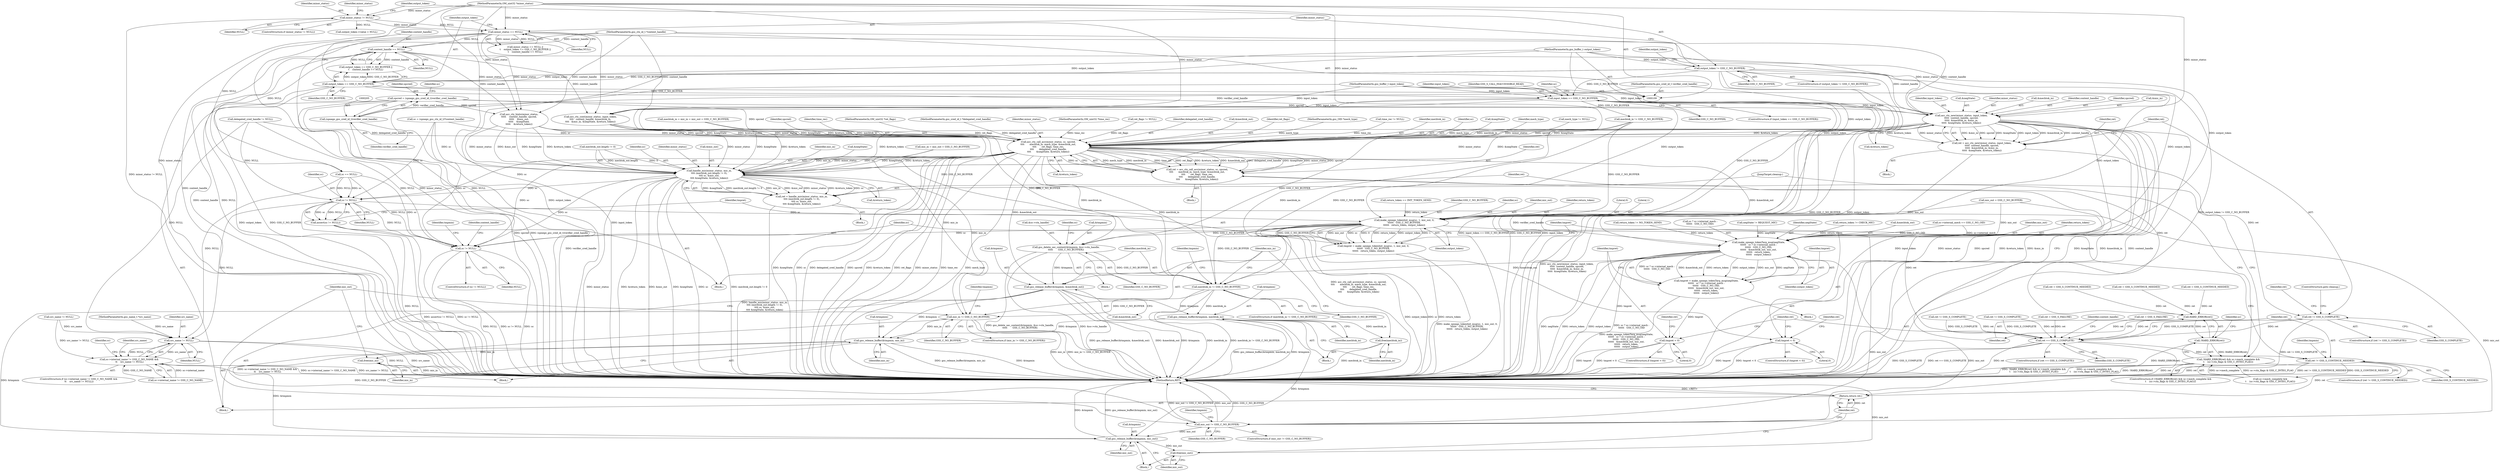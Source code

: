 digraph "0_krb5_b51b33f2bc5d1497ddf5bd107f791c101695000d_3@pointer" {
"1000292" [label="(Call,acc_ctx_new(minor_status, input_token,\n\t\t\t\t\t  context_handle, spcred,\n\t\t\t\t\t  &mechtok_in, &mic_in,\n\t\t\t\t\t  &negState, &return_token))"];
"1000178" [label="(Call,minor_status == NULL)"];
"1000154" [label="(Call,minor_status != NULL)"];
"1000110" [label="(MethodParameterIn,OM_uint32 *minor_status)"];
"1000191" [label="(Call,input_token == GSS_C_NO_BUFFER)"];
"1000113" [label="(MethodParameterIn,gss_buffer_t input_token)"];
"1000162" [label="(Call,output_token != GSS_C_NO_BUFFER)"];
"1000117" [label="(MethodParameterIn,gss_buffer_t output_token)"];
"1000182" [label="(Call,output_token == GSS_C_NO_BUFFER)"];
"1000185" [label="(Call,context_handle == NULL)"];
"1000111" [label="(MethodParameterIn,gss_ctx_id_t *context_handle)"];
"1000202" [label="(Call,spcred = (spnego_gss_cred_id_t)verifier_cred_handle)"];
"1000204" [label="(Call,(spnego_gss_cred_id_t)verifier_cred_handle)"];
"1000112" [label="(MethodParameterIn,gss_cred_id_t verifier_cred_handle)"];
"1000290" [label="(Call,ret = acc_ctx_new(minor_status, input_token,\n\t\t\t\t\t  context_handle, spcred,\n\t\t\t\t\t  &mechtok_in, &mic_in,\n\t\t\t\t\t  &negState, &return_token))"];
"1000306" [label="(Call,ret != GSS_S_COMPLETE)"];
"1000463" [label="(Call,ret == GSS_S_COMPLETE)"];
"1000502" [label="(Call,ret != GSS_S_CONTINUE_NEEDED)"];
"1000564" [label="(Return,return ret;)"];
"1000354" [label="(Call,acc_ctx_call_acc(minor_status, sc, spcred,\n\t\t\t\t       mechtok_in, mech_type, &mechtok_out,\n\t\t\t\t       ret_flags, time_rec,\n\t\t\t\t       delegated_cred_handle,\n\t\t\t\t       &negState, &return_token))"];
"1000352" [label="(Call,ret = acc_ctx_call_acc(minor_status, sc, spcred,\n\t\t\t\t       mechtok_in, mech_type, &mechtok_out,\n\t\t\t\t       ret_flags, time_rec,\n\t\t\t\t       delegated_cred_handle,\n\t\t\t\t       &negState, &return_token))"];
"1000372" [label="(Call,HARD_ERROR(ret))"];
"1000371" [label="(Call,!HARD_ERROR(ret))"];
"1000370" [label="(Call,!HARD_ERROR(ret) && sc->mech_complete &&\n\t    (sc->ctx_flags & GSS_C_INTEG_FLAG))"];
"1000386" [label="(Call,handle_mic(minor_status, mic_in,\n\t\t\t\t (mechtok_out.length != 0),\n\t\t\t\t sc, &mic_out,\n\t\t\t\t &negState, &return_token))"];
"1000384" [label="(Call,ret = handle_mic(minor_status, mic_in,\n\t\t\t\t (mechtok_out.length != 0),\n\t\t\t\t sc, &mic_out,\n\t\t\t\t &negState, &return_token))"];
"1000410" [label="(Call,sc != NULL)"];
"1000409" [label="(Call,assert(sc != NULL))"];
"1000415" [label="(Call,make_spnego_tokenInit_msg(sc, 1, mic_out, 0,\n\t\t\t\t\t\t   GSS_C_NO_BUFFER,\n\t\t\t\t\t\t   return_token, output_token))"];
"1000413" [label="(Call,tmpret = make_spnego_tokenInit_msg(sc, 1, mic_out, 0,\n\t\t\t\t\t\t   GSS_C_NO_BUFFER,\n\t\t\t\t\t\t   return_token, output_token))"];
"1000424" [label="(Call,tmpret < 0)"];
"1000507" [label="(Call,sc != NULL)"];
"1000511" [label="(Call,gss_delete_sec_context(&tmpmin, &sc->ctx_handle,\n\t\t\t\t\t       GSS_C_NO_BUFFER))"];
"1000526" [label="(Call,gss_release_buffer(&tmpmin, &mechtok_out))"];
"1000536" [label="(Call,gss_release_buffer(&tmpmin, mechtok_in))"];
"1000540" [label="(Call,free(mechtok_in))"];
"1000547" [label="(Call,gss_release_buffer(&tmpmin, mic_in))"];
"1000551" [label="(Call,free(mic_in))"];
"1000558" [label="(Call,gss_release_buffer(&tmpmin, mic_out))"];
"1000562" [label="(Call,free(mic_out))"];
"1000532" [label="(Call,mechtok_in != GSS_C_NO_BUFFER)"];
"1000543" [label="(Call,mic_in != GSS_C_NO_BUFFER)"];
"1000554" [label="(Call,mic_out != GSS_C_NO_BUFFER)"];
"1000482" [label="(Call,src_name != NULL)"];
"1000476" [label="(Call,sc->internal_name != GSS_C_NO_NAME &&\n \t\t    src_name != NULL)"];
"1000442" [label="(Call,make_spnego_tokenTarg_msg(negState,\n\t\t\t\t\t\t   sc ? sc->internal_mech :\n\t\t\t\t\t\t   GSS_C_NO_OID,\n\t\t\t\t\t\t   &mechtok_out, mic_out,\n\t\t\t\t\t\t   return_token,\n\t\t\t\t\t\t   output_token))"];
"1000440" [label="(Call,tmpret = make_spnego_tokenTarg_msg(negState,\n\t\t\t\t\t\t   sc ? sc->internal_mech :\n\t\t\t\t\t\t   GSS_C_NO_OID,\n\t\t\t\t\t\t   &mechtok_out, mic_out,\n\t\t\t\t\t\t   return_token,\n\t\t\t\t\t\t   output_token))"];
"1000456" [label="(Call,tmpret < 0)"];
"1000440" [label="(Call,tmpret = make_spnego_tokenTarg_msg(negState,\n\t\t\t\t\t\t   sc ? sc->internal_mech :\n\t\t\t\t\t\t   GSS_C_NO_OID,\n\t\t\t\t\t\t   &mechtok_out, mic_out,\n\t\t\t\t\t\t   return_token,\n\t\t\t\t\t\t   output_token))"];
"1000412" [label="(Identifier,NULL)"];
"1000514" [label="(Call,&sc->ctx_handle)"];
"1000311" [label="(Identifier,ret)"];
"1000419" [label="(Literal,0)"];
"1000414" [label="(Identifier,tmpret)"];
"1000413" [label="(Call,tmpret = make_spnego_tokenInit_msg(sc, 1, mic_out, 0,\n\t\t\t\t\t\t   GSS_C_NO_BUFFER,\n\t\t\t\t\t\t   return_token, output_token))"];
"1000558" [label="(Call,gss_release_buffer(&tmpmin, mic_out))"];
"1000290" [label="(Call,ret = acc_ctx_new(minor_status, input_token,\n\t\t\t\t\t  context_handle, spcred,\n\t\t\t\t\t  &mechtok_in, &mic_in,\n\t\t\t\t\t  &negState, &return_token))"];
"1000206" [label="(Identifier,verifier_cred_handle)"];
"1000564" [label="(Return,return ret;)"];
"1000531" [label="(ControlStructure,if (mechtok_in != GSS_C_NO_BUFFER))"];
"1000452" [label="(Identifier,mic_out)"];
"1000464" [label="(Identifier,ret)"];
"1000410" [label="(Call,sc != NULL)"];
"1000183" [label="(Identifier,output_token)"];
"1000155" [label="(Identifier,minor_status)"];
"1000510" [label="(Block,)"];
"1000550" [label="(Identifier,mic_in)"];
"1000417" [label="(Literal,1)"];
"1000453" [label="(Identifier,return_token)"];
"1000159" [label="(Identifier,minor_status)"];
"1000295" [label="(Identifier,context_handle)"];
"1000357" [label="(Identifier,spcred)"];
"1000388" [label="(Identifier,mic_in)"];
"1000404" [label="(Call,return_token == INIT_TOKEN_SEND)"];
"1000513" [label="(Identifier,tmpmin)"];
"1000354" [label="(Call,acc_ctx_call_acc(minor_status, sc, spcred,\n\t\t\t\t       mechtok_in, mech_type, &mechtok_out,\n\t\t\t\t       ret_flags, time_rec,\n\t\t\t\t       delegated_cred_handle,\n\t\t\t\t       &negState, &return_token))"];
"1000423" [label="(ControlStructure,if (tmpret < 0))"];
"1000442" [label="(Call,make_spnego_tokenTarg_msg(negState,\n\t\t\t\t\t\t   sc ? sc->internal_mech :\n\t\t\t\t\t\t   GSS_C_NO_OID,\n\t\t\t\t\t\t   &mechtok_out, mic_out,\n\t\t\t\t\t\t   return_token,\n\t\t\t\t\t\t   output_token))"];
"1000310" [label="(Call,ret = GSS_S_CONTINUE_NEEDED)"];
"1000560" [label="(Identifier,tmpmin)"];
"1000528" [label="(Identifier,tmpmin)"];
"1000433" [label="(Call,return_token != NO_TOKEN_SEND)"];
"1000351" [label="(Block,)"];
"1000561" [label="(Identifier,mic_out)"];
"1000309" [label="(ControlStructure,goto cleanup;)"];
"1000444" [label="(Call,sc ? sc->internal_mech :\n\t\t\t\t\t\t   GSS_C_NO_OID)"];
"1000533" [label="(Identifier,mechtok_in)"];
"1000296" [label="(Identifier,spcred)"];
"1000529" [label="(Call,&mechtok_out)"];
"1000345" [label="(Call,negState != REQUEST_MIC)"];
"1000112" [label="(MethodParameterIn,gss_cred_id_t verifier_cred_handle)"];
"1000565" [label="(Identifier,ret)"];
"1000509" [label="(Identifier,NULL)"];
"1000383" [label="(Block,)"];
"1000501" [label="(ControlStructure,if (ret != GSS_S_CONTINUE_NEEDED))"];
"1000305" [label="(ControlStructure,if (ret != GSS_S_COMPLETE))"];
"1000146" [label="(Call,mechtok_in = mic_in = mic_out = GSS_C_NO_BUFFER)"];
"1000363" [label="(Identifier,time_rec)"];
"1000115" [label="(MethodParameterIn,gss_name_t *src_name)"];
"1000289" [label="(Block,)"];
"1000291" [label="(Identifier,ret)"];
"1000462" [label="(ControlStructure,if (ret == GSS_S_COMPLETE))"];
"1000353" [label="(Identifier,ret)"];
"1000524" [label="(Identifier,context_handle)"];
"1000204" [label="(Call,(spnego_gss_cred_id_t)verifier_cred_handle)"];
"1000182" [label="(Call,output_token == GSS_C_NO_BUFFER)"];
"1000532" [label="(Call,mechtok_in != GSS_C_NO_BUFFER)"];
"1000543" [label="(Call,mic_in != GSS_C_NO_BUFFER)"];
"1000475" [label="(ControlStructure,if (sc->internal_name != GSS_C_NO_NAME &&\n \t\t    src_name != NULL))"];
"1000111" [label="(MethodParameterIn,gss_ctx_id_t *context_handle)"];
"1000477" [label="(Call,sc->internal_name != GSS_C_NO_NAME)"];
"1000546" [label="(Block,)"];
"1000370" [label="(Call,!HARD_ERROR(ret) && sc->mech_complete &&\n\t    (sc->ctx_flags & GSS_C_INTEG_FLAG))"];
"1000118" [label="(MethodParameterIn,OM_uint32 *ret_flags)"];
"1000559" [label="(Call,&tmpmin)"];
"1000184" [label="(Identifier,GSS_C_NO_BUFFER)"];
"1000153" [label="(ControlStructure,if (minor_status != NULL))"];
"1000548" [label="(Call,&tmpmin)"];
"1000330" [label="(Call,ret != GSS_S_COMPLETE)"];
"1000425" [label="(Identifier,tmpret)"];
"1000113" [label="(MethodParameterIn,gss_buffer_t input_token)"];
"1000187" [label="(Identifier,NULL)"];
"1000460" [label="(Identifier,ret)"];
"1000299" [label="(Call,&mic_in)"];
"1000278" [label="(Call,ret != GSS_S_COMPLETE)"];
"1000120" [label="(MethodParameterIn,gss_cred_id_t *delegated_cred_handle)"];
"1000397" [label="(Call,&negState)"];
"1000563" [label="(Identifier,mic_out)"];
"1000355" [label="(Identifier,minor_status)"];
"1000306" [label="(Call,ret != GSS_S_COMPLETE)"];
"1000427" [label="(Call,ret = GSS_S_FAILURE)"];
"1000399" [label="(Call,&return_token)"];
"1000555" [label="(Identifier,mic_out)"];
"1000192" [label="(Identifier,input_token)"];
"1000521" [label="(Identifier,sc)"];
"1000556" [label="(Identifier,GSS_C_NO_BUFFER)"];
"1000251" [label="(Call,delegated_cred_handle != NULL)"];
"1000307" [label="(Identifier,ret)"];
"1000119" [label="(MethodParameterIn,OM_uint32 *time_rec)"];
"1000243" [label="(Call,ret_flags != NULL)"];
"1000389" [label="(Call,mechtok_out.length != 0)"];
"1000527" [label="(Call,&tmpmin)"];
"1000538" [label="(Identifier,tmpmin)"];
"1000178" [label="(Call,minor_status == NULL)"];
"1000294" [label="(Identifier,input_token)"];
"1000409" [label="(Call,assert(sc != NULL))"];
"1000334" [label="(Call,ret = GSS_S_CONTINUE_NEEDED)"];
"1000526" [label="(Call,gss_release_buffer(&tmpmin, &mechtok_out))"];
"1000547" [label="(Call,gss_release_buffer(&tmpmin, mic_in))"];
"1000545" [label="(Identifier,GSS_C_NO_BUFFER)"];
"1000195" [label="(Identifier,GSS_S_CALL_INACCESSIBLE_READ)"];
"1000507" [label="(Call,sc != NULL)"];
"1000348" [label="(Call,mechtok_in != GSS_C_NO_BUFFER)"];
"1000317" [label="(Call,acc_ctx_cont(minor_status, input_token,\n\t\t\t\t   context_handle, &mechtok_in,\n\t\t\t\t   &mic_in, &negState, &return_token))"];
"1000469" [label="(Identifier,context_handle)"];
"1000301" [label="(Call,&negState)"];
"1000117" [label="(MethodParameterIn,gss_buffer_t output_token)"];
"1000364" [label="(Identifier,delegated_cred_handle)"];
"1000557" [label="(Block,)"];
"1000292" [label="(Call,acc_ctx_new(minor_status, input_token,\n\t\t\t\t\t  context_handle, spcred,\n\t\t\t\t\t  &mechtok_in, &mic_in,\n\t\t\t\t\t  &negState, &return_token))"];
"1000110" [label="(MethodParameterIn,OM_uint32 *minor_status)"];
"1000267" [label="(Call,acc_ctx_hints(minor_status,\n\t\t\t\t\t    context_handle, spcred,\n\t\t\t\t\t    &mic_out,\n\t\t\t\t\t    &negState,\n\t\t\t\t\t    &return_token))"];
"1000499" [label="(Identifier,sc)"];
"1000360" [label="(Call,&mechtok_out)"];
"1000362" [label="(Identifier,ret_flags)"];
"1000482" [label="(Call,src_name != NULL)"];
"1000536" [label="(Call,gss_release_buffer(&tmpmin, mechtok_in))"];
"1000483" [label="(Identifier,src_name)"];
"1000502" [label="(Call,ret != GSS_S_CONTINUE_NEEDED)"];
"1000367" [label="(Call,&return_token)"];
"1000116" [label="(MethodParameterIn,gss_OID *mech_type)"];
"1000164" [label="(Identifier,GSS_C_NO_BUFFER)"];
"1000540" [label="(Call,free(mechtok_in))"];
"1000535" [label="(Block,)"];
"1000476" [label="(Call,sc->internal_name != GSS_C_NO_NAME &&\n \t\t    src_name != NULL)"];
"1000235" [label="(Call,time_rec != NULL)"];
"1000385" [label="(Identifier,ret)"];
"1000512" [label="(Call,&tmpmin)"];
"1000465" [label="(Identifier,GSS_S_COMPLETE)"];
"1000553" [label="(ControlStructure,if (mic_out != GSS_C_NO_BUFFER))"];
"1000209" [label="(Call,sc == NULL)"];
"1000376" [label="(Identifier,sc)"];
"1000420" [label="(Identifier,GSS_C_NO_BUFFER)"];
"1000171" [label="(Call,output_token->value = NULL)"];
"1000411" [label="(Identifier,sc)"];
"1000394" [label="(Identifier,sc)"];
"1000163" [label="(Identifier,output_token)"];
"1000369" [label="(ControlStructure,if (!HARD_ERROR(ret) && sc->mech_complete &&\n\t    (sc->ctx_flags & GSS_C_INTEG_FLAG)))"];
"1000484" [label="(Identifier,NULL)"];
"1000219" [label="(Call,src_name != NULL)"];
"1000293" [label="(Identifier,minor_status)"];
"1000549" [label="(Identifier,tmpmin)"];
"1000504" [label="(Identifier,GSS_S_CONTINUE_NEEDED)"];
"1000401" [label="(JumpTarget,cleanup:)"];
"1000162" [label="(Call,output_token != GSS_C_NO_BUFFER)"];
"1000506" [label="(ControlStructure,if (sc != NULL))"];
"1000387" [label="(Identifier,minor_status)"];
"1000454" [label="(Identifier,output_token)"];
"1000537" [label="(Call,&tmpmin)"];
"1000384" [label="(Call,ret = handle_mic(minor_status, mic_in,\n\t\t\t\t (mechtok_out.length != 0),\n\t\t\t\t sc, &mic_out,\n\t\t\t\t &negState, &return_token))"];
"1000177" [label="(Call,minor_status == NULL ||\n\t    output_token == GSS_C_NO_BUFFER ||\n\t    context_handle == NULL)"];
"1000337" [label="(Call,sc = (spnego_gss_ctx_id_t)*context_handle)"];
"1000203" [label="(Identifier,spcred)"];
"1000415" [label="(Call,make_spnego_tokenInit_msg(sc, 1, mic_out, 0,\n\t\t\t\t\t\t   GSS_C_NO_BUFFER,\n\t\t\t\t\t\t   return_token, output_token))"];
"1000443" [label="(Identifier,negState)"];
"1000539" [label="(Identifier,mechtok_in)"];
"1000463" [label="(Call,ret == GSS_S_COMPLETE)"];
"1000148" [label="(Call,mic_in = mic_out = GSS_C_NO_BUFFER)"];
"1000408" [label="(Block,)"];
"1000416" [label="(Identifier,sc)"];
"1000191" [label="(Call,input_token == GSS_C_NO_BUFFER)"];
"1000168" [label="(Identifier,output_token)"];
"1000508" [label="(Identifier,sc)"];
"1000426" [label="(Literal,0)"];
"1000372" [label="(Call,HARD_ERROR(ret))"];
"1000441" [label="(Identifier,tmpret)"];
"1000193" [label="(Identifier,GSS_C_NO_BUFFER)"];
"1000436" [label="(Call,return_token != CHECK_MIC)"];
"1000185" [label="(Call,context_handle == NULL)"];
"1000179" [label="(Identifier,minor_status)"];
"1000308" [label="(Identifier,GSS_S_COMPLETE)"];
"1000358" [label="(Identifier,mechtok_in)"];
"1000386" [label="(Call,handle_mic(minor_status, mic_in,\n\t\t\t\t (mechtok_out.length != 0),\n\t\t\t\t sc, &mic_out,\n\t\t\t\t &negState, &return_token))"];
"1000197" [label="(Identifier,sc)"];
"1000190" [label="(ControlStructure,if (input_token == GSS_C_NO_BUFFER))"];
"1000356" [label="(Identifier,sc)"];
"1000374" [label="(Call,sc->mech_complete &&\n\t    (sc->ctx_flags & GSS_C_INTEG_FLAG))"];
"1000450" [label="(Call,&mechtok_out)"];
"1000459" [label="(Call,ret = GSS_S_FAILURE)"];
"1000554" [label="(Call,mic_out != GSS_C_NO_BUFFER)"];
"1000161" [label="(ControlStructure,if (output_token != GSS_C_NO_BUFFER))"];
"1000541" [label="(Identifier,mechtok_in)"];
"1000180" [label="(Identifier,NULL)"];
"1000121" [label="(Block,)"];
"1000365" [label="(Call,&negState)"];
"1000373" [label="(Identifier,ret)"];
"1000552" [label="(Identifier,mic_in)"];
"1000154" [label="(Call,minor_status != NULL)"];
"1000503" [label="(Identifier,ret)"];
"1000418" [label="(Identifier,mic_out)"];
"1000428" [label="(Identifier,ret)"];
"1000542" [label="(ControlStructure,if (mic_in != GSS_C_NO_BUFFER))"];
"1000456" [label="(Call,tmpret < 0)"];
"1000455" [label="(ControlStructure,if (tmpret < 0))"];
"1000210" [label="(Identifier,sc)"];
"1000181" [label="(Call,output_token == GSS_C_NO_BUFFER ||\n\t    context_handle == NULL)"];
"1000439" [label="(Block,)"];
"1000421" [label="(Identifier,return_token)"];
"1000458" [label="(Literal,0)"];
"1000371" [label="(Call,!HARD_ERROR(ret))"];
"1000202" [label="(Call,spcred = (spnego_gss_cred_id_t)verifier_cred_handle)"];
"1000186" [label="(Identifier,context_handle)"];
"1000518" [label="(Identifier,GSS_C_NO_BUFFER)"];
"1000457" [label="(Identifier,tmpret)"];
"1000303" [label="(Call,&return_token)"];
"1000297" [label="(Call,&mechtok_in)"];
"1000212" [label="(Call,sc->internal_mech == GSS_C_NO_OID)"];
"1000424" [label="(Call,tmpret < 0)"];
"1000359" [label="(Identifier,mech_type)"];
"1000534" [label="(Identifier,GSS_C_NO_BUFFER)"];
"1000395" [label="(Call,&mic_out)"];
"1000551" [label="(Call,free(mic_in))"];
"1000488" [label="(Identifier,src_name)"];
"1000511" [label="(Call,gss_delete_sec_context(&tmpmin, &sc->ctx_handle,\n\t\t\t\t\t       GSS_C_NO_BUFFER))"];
"1000227" [label="(Call,mech_type != NULL)"];
"1000422" [label="(Identifier,output_token)"];
"1000352" [label="(Call,ret = acc_ctx_call_acc(minor_status, sc, spcred,\n\t\t\t\t       mechtok_in, mech_type, &mechtok_out,\n\t\t\t\t       ret_flags, time_rec,\n\t\t\t\t       delegated_cred_handle,\n\t\t\t\t       &negState, &return_token))"];
"1000562" [label="(Call,free(mic_out))"];
"1000150" [label="(Call,mic_out = GSS_C_NO_BUFFER)"];
"1000566" [label="(MethodReturn,RET)"];
"1000285" [label="(Call,ret = GSS_S_CONTINUE_NEEDED)"];
"1000156" [label="(Identifier,NULL)"];
"1000544" [label="(Identifier,mic_in)"];
"1000292" -> "1000290"  [label="AST: "];
"1000292" -> "1000303"  [label="CFG: "];
"1000293" -> "1000292"  [label="AST: "];
"1000294" -> "1000292"  [label="AST: "];
"1000295" -> "1000292"  [label="AST: "];
"1000296" -> "1000292"  [label="AST: "];
"1000297" -> "1000292"  [label="AST: "];
"1000299" -> "1000292"  [label="AST: "];
"1000301" -> "1000292"  [label="AST: "];
"1000303" -> "1000292"  [label="AST: "];
"1000290" -> "1000292"  [label="CFG: "];
"1000292" -> "1000566"  [label="DDG: input_token"];
"1000292" -> "1000566"  [label="DDG: minor_status"];
"1000292" -> "1000566"  [label="DDG: spcred"];
"1000292" -> "1000566"  [label="DDG: &return_token"];
"1000292" -> "1000566"  [label="DDG: &mic_in"];
"1000292" -> "1000566"  [label="DDG: &negState"];
"1000292" -> "1000566"  [label="DDG: &mechtok_in"];
"1000292" -> "1000566"  [label="DDG: context_handle"];
"1000292" -> "1000290"  [label="DDG: &mic_in"];
"1000292" -> "1000290"  [label="DDG: spcred"];
"1000292" -> "1000290"  [label="DDG: &negState"];
"1000292" -> "1000290"  [label="DDG: input_token"];
"1000292" -> "1000290"  [label="DDG: &mechtok_in"];
"1000292" -> "1000290"  [label="DDG: context_handle"];
"1000292" -> "1000290"  [label="DDG: &return_token"];
"1000292" -> "1000290"  [label="DDG: minor_status"];
"1000178" -> "1000292"  [label="DDG: minor_status"];
"1000110" -> "1000292"  [label="DDG: minor_status"];
"1000191" -> "1000292"  [label="DDG: input_token"];
"1000113" -> "1000292"  [label="DDG: input_token"];
"1000185" -> "1000292"  [label="DDG: context_handle"];
"1000111" -> "1000292"  [label="DDG: context_handle"];
"1000202" -> "1000292"  [label="DDG: spcred"];
"1000292" -> "1000354"  [label="DDG: minor_status"];
"1000292" -> "1000354"  [label="DDG: spcred"];
"1000292" -> "1000354"  [label="DDG: &negState"];
"1000292" -> "1000354"  [label="DDG: &return_token"];
"1000292" -> "1000386"  [label="DDG: minor_status"];
"1000292" -> "1000386"  [label="DDG: &negState"];
"1000292" -> "1000386"  [label="DDG: &return_token"];
"1000178" -> "1000177"  [label="AST: "];
"1000178" -> "1000180"  [label="CFG: "];
"1000179" -> "1000178"  [label="AST: "];
"1000180" -> "1000178"  [label="AST: "];
"1000183" -> "1000178"  [label="CFG: "];
"1000177" -> "1000178"  [label="CFG: "];
"1000178" -> "1000566"  [label="DDG: minor_status"];
"1000178" -> "1000566"  [label="DDG: NULL"];
"1000178" -> "1000177"  [label="DDG: minor_status"];
"1000178" -> "1000177"  [label="DDG: NULL"];
"1000154" -> "1000178"  [label="DDG: minor_status"];
"1000154" -> "1000178"  [label="DDG: NULL"];
"1000110" -> "1000178"  [label="DDG: minor_status"];
"1000178" -> "1000185"  [label="DDG: NULL"];
"1000178" -> "1000209"  [label="DDG: NULL"];
"1000178" -> "1000267"  [label="DDG: minor_status"];
"1000178" -> "1000317"  [label="DDG: minor_status"];
"1000154" -> "1000153"  [label="AST: "];
"1000154" -> "1000156"  [label="CFG: "];
"1000155" -> "1000154"  [label="AST: "];
"1000156" -> "1000154"  [label="AST: "];
"1000159" -> "1000154"  [label="CFG: "];
"1000163" -> "1000154"  [label="CFG: "];
"1000154" -> "1000566"  [label="DDG: minor_status != NULL"];
"1000110" -> "1000154"  [label="DDG: minor_status"];
"1000154" -> "1000171"  [label="DDG: NULL"];
"1000110" -> "1000109"  [label="AST: "];
"1000110" -> "1000566"  [label="DDG: minor_status"];
"1000110" -> "1000267"  [label="DDG: minor_status"];
"1000110" -> "1000317"  [label="DDG: minor_status"];
"1000110" -> "1000354"  [label="DDG: minor_status"];
"1000110" -> "1000386"  [label="DDG: minor_status"];
"1000191" -> "1000190"  [label="AST: "];
"1000191" -> "1000193"  [label="CFG: "];
"1000192" -> "1000191"  [label="AST: "];
"1000193" -> "1000191"  [label="AST: "];
"1000195" -> "1000191"  [label="CFG: "];
"1000197" -> "1000191"  [label="CFG: "];
"1000191" -> "1000566"  [label="DDG: input_token == GSS_C_NO_BUFFER"];
"1000191" -> "1000566"  [label="DDG: GSS_C_NO_BUFFER"];
"1000191" -> "1000566"  [label="DDG: input_token"];
"1000113" -> "1000191"  [label="DDG: input_token"];
"1000162" -> "1000191"  [label="DDG: GSS_C_NO_BUFFER"];
"1000182" -> "1000191"  [label="DDG: GSS_C_NO_BUFFER"];
"1000191" -> "1000317"  [label="DDG: input_token"];
"1000191" -> "1000348"  [label="DDG: GSS_C_NO_BUFFER"];
"1000191" -> "1000415"  [label="DDG: GSS_C_NO_BUFFER"];
"1000191" -> "1000511"  [label="DDG: GSS_C_NO_BUFFER"];
"1000191" -> "1000532"  [label="DDG: GSS_C_NO_BUFFER"];
"1000113" -> "1000109"  [label="AST: "];
"1000113" -> "1000566"  [label="DDG: input_token"];
"1000113" -> "1000317"  [label="DDG: input_token"];
"1000162" -> "1000161"  [label="AST: "];
"1000162" -> "1000164"  [label="CFG: "];
"1000163" -> "1000162"  [label="AST: "];
"1000164" -> "1000162"  [label="AST: "];
"1000168" -> "1000162"  [label="CFG: "];
"1000179" -> "1000162"  [label="CFG: "];
"1000162" -> "1000566"  [label="DDG: GSS_C_NO_BUFFER"];
"1000162" -> "1000566"  [label="DDG: output_token"];
"1000162" -> "1000566"  [label="DDG: output_token != GSS_C_NO_BUFFER"];
"1000117" -> "1000162"  [label="DDG: output_token"];
"1000162" -> "1000182"  [label="DDG: output_token"];
"1000162" -> "1000182"  [label="DDG: GSS_C_NO_BUFFER"];
"1000162" -> "1000415"  [label="DDG: output_token"];
"1000162" -> "1000442"  [label="DDG: output_token"];
"1000117" -> "1000109"  [label="AST: "];
"1000117" -> "1000566"  [label="DDG: output_token"];
"1000117" -> "1000182"  [label="DDG: output_token"];
"1000117" -> "1000415"  [label="DDG: output_token"];
"1000117" -> "1000442"  [label="DDG: output_token"];
"1000182" -> "1000181"  [label="AST: "];
"1000182" -> "1000184"  [label="CFG: "];
"1000183" -> "1000182"  [label="AST: "];
"1000184" -> "1000182"  [label="AST: "];
"1000186" -> "1000182"  [label="CFG: "];
"1000181" -> "1000182"  [label="CFG: "];
"1000182" -> "1000566"  [label="DDG: GSS_C_NO_BUFFER"];
"1000182" -> "1000566"  [label="DDG: output_token"];
"1000182" -> "1000181"  [label="DDG: output_token"];
"1000182" -> "1000181"  [label="DDG: GSS_C_NO_BUFFER"];
"1000182" -> "1000415"  [label="DDG: output_token"];
"1000182" -> "1000442"  [label="DDG: output_token"];
"1000185" -> "1000181"  [label="AST: "];
"1000185" -> "1000187"  [label="CFG: "];
"1000186" -> "1000185"  [label="AST: "];
"1000187" -> "1000185"  [label="AST: "];
"1000181" -> "1000185"  [label="CFG: "];
"1000185" -> "1000566"  [label="DDG: context_handle"];
"1000185" -> "1000566"  [label="DDG: NULL"];
"1000185" -> "1000181"  [label="DDG: context_handle"];
"1000185" -> "1000181"  [label="DDG: NULL"];
"1000111" -> "1000185"  [label="DDG: context_handle"];
"1000185" -> "1000209"  [label="DDG: NULL"];
"1000185" -> "1000267"  [label="DDG: context_handle"];
"1000185" -> "1000317"  [label="DDG: context_handle"];
"1000111" -> "1000109"  [label="AST: "];
"1000111" -> "1000566"  [label="DDG: context_handle"];
"1000111" -> "1000267"  [label="DDG: context_handle"];
"1000111" -> "1000317"  [label="DDG: context_handle"];
"1000202" -> "1000121"  [label="AST: "];
"1000202" -> "1000204"  [label="CFG: "];
"1000203" -> "1000202"  [label="AST: "];
"1000204" -> "1000202"  [label="AST: "];
"1000210" -> "1000202"  [label="CFG: "];
"1000202" -> "1000566"  [label="DDG: spcred"];
"1000202" -> "1000566"  [label="DDG: (spnego_gss_cred_id_t)verifier_cred_handle"];
"1000204" -> "1000202"  [label="DDG: verifier_cred_handle"];
"1000202" -> "1000267"  [label="DDG: spcred"];
"1000202" -> "1000354"  [label="DDG: spcred"];
"1000204" -> "1000206"  [label="CFG: "];
"1000205" -> "1000204"  [label="AST: "];
"1000206" -> "1000204"  [label="AST: "];
"1000204" -> "1000566"  [label="DDG: verifier_cred_handle"];
"1000112" -> "1000204"  [label="DDG: verifier_cred_handle"];
"1000112" -> "1000109"  [label="AST: "];
"1000112" -> "1000566"  [label="DDG: verifier_cred_handle"];
"1000290" -> "1000289"  [label="AST: "];
"1000291" -> "1000290"  [label="AST: "];
"1000307" -> "1000290"  [label="CFG: "];
"1000290" -> "1000566"  [label="DDG: acc_ctx_new(minor_status, input_token,\n\t\t\t\t\t  context_handle, spcred,\n\t\t\t\t\t  &mechtok_in, &mic_in,\n\t\t\t\t\t  &negState, &return_token)"];
"1000290" -> "1000306"  [label="DDG: ret"];
"1000306" -> "1000305"  [label="AST: "];
"1000306" -> "1000308"  [label="CFG: "];
"1000307" -> "1000306"  [label="AST: "];
"1000308" -> "1000306"  [label="AST: "];
"1000309" -> "1000306"  [label="CFG: "];
"1000311" -> "1000306"  [label="CFG: "];
"1000306" -> "1000566"  [label="DDG: ret != GSS_S_COMPLETE"];
"1000306" -> "1000463"  [label="DDG: ret"];
"1000306" -> "1000463"  [label="DDG: GSS_S_COMPLETE"];
"1000463" -> "1000462"  [label="AST: "];
"1000463" -> "1000465"  [label="CFG: "];
"1000464" -> "1000463"  [label="AST: "];
"1000465" -> "1000463"  [label="AST: "];
"1000469" -> "1000463"  [label="CFG: "];
"1000503" -> "1000463"  [label="CFG: "];
"1000463" -> "1000566"  [label="DDG: GSS_S_COMPLETE"];
"1000463" -> "1000566"  [label="DDG: ret == GSS_S_COMPLETE"];
"1000463" -> "1000566"  [label="DDG: ret"];
"1000427" -> "1000463"  [label="DDG: ret"];
"1000372" -> "1000463"  [label="DDG: ret"];
"1000278" -> "1000463"  [label="DDG: ret"];
"1000278" -> "1000463"  [label="DDG: GSS_S_COMPLETE"];
"1000384" -> "1000463"  [label="DDG: ret"];
"1000459" -> "1000463"  [label="DDG: ret"];
"1000330" -> "1000463"  [label="DDG: ret"];
"1000330" -> "1000463"  [label="DDG: GSS_S_COMPLETE"];
"1000463" -> "1000502"  [label="DDG: ret"];
"1000463" -> "1000564"  [label="DDG: ret"];
"1000502" -> "1000501"  [label="AST: "];
"1000502" -> "1000504"  [label="CFG: "];
"1000503" -> "1000502"  [label="AST: "];
"1000504" -> "1000502"  [label="AST: "];
"1000508" -> "1000502"  [label="CFG: "];
"1000528" -> "1000502"  [label="CFG: "];
"1000502" -> "1000566"  [label="DDG: ret"];
"1000502" -> "1000566"  [label="DDG: ret != GSS_S_CONTINUE_NEEDED"];
"1000502" -> "1000566"  [label="DDG: GSS_S_CONTINUE_NEEDED"];
"1000502" -> "1000564"  [label="DDG: ret"];
"1000564" -> "1000121"  [label="AST: "];
"1000564" -> "1000565"  [label="CFG: "];
"1000565" -> "1000564"  [label="AST: "];
"1000566" -> "1000564"  [label="CFG: "];
"1000564" -> "1000566"  [label="DDG: <RET>"];
"1000565" -> "1000564"  [label="DDG: ret"];
"1000354" -> "1000352"  [label="AST: "];
"1000354" -> "1000367"  [label="CFG: "];
"1000355" -> "1000354"  [label="AST: "];
"1000356" -> "1000354"  [label="AST: "];
"1000357" -> "1000354"  [label="AST: "];
"1000358" -> "1000354"  [label="AST: "];
"1000359" -> "1000354"  [label="AST: "];
"1000360" -> "1000354"  [label="AST: "];
"1000362" -> "1000354"  [label="AST: "];
"1000363" -> "1000354"  [label="AST: "];
"1000364" -> "1000354"  [label="AST: "];
"1000365" -> "1000354"  [label="AST: "];
"1000367" -> "1000354"  [label="AST: "];
"1000352" -> "1000354"  [label="CFG: "];
"1000354" -> "1000566"  [label="DDG: &negState"];
"1000354" -> "1000566"  [label="DDG: sc"];
"1000354" -> "1000566"  [label="DDG: delegated_cred_handle"];
"1000354" -> "1000566"  [label="DDG: spcred"];
"1000354" -> "1000566"  [label="DDG: &return_token"];
"1000354" -> "1000566"  [label="DDG: ret_flags"];
"1000354" -> "1000566"  [label="DDG: minor_status"];
"1000354" -> "1000566"  [label="DDG: time_rec"];
"1000354" -> "1000566"  [label="DDG: mech_type"];
"1000354" -> "1000352"  [label="DDG: mech_type"];
"1000354" -> "1000352"  [label="DDG: mechtok_in"];
"1000354" -> "1000352"  [label="DDG: time_rec"];
"1000354" -> "1000352"  [label="DDG: ret_flags"];
"1000354" -> "1000352"  [label="DDG: &return_token"];
"1000354" -> "1000352"  [label="DDG: &mechtok_out"];
"1000354" -> "1000352"  [label="DDG: delegated_cred_handle"];
"1000354" -> "1000352"  [label="DDG: &negState"];
"1000354" -> "1000352"  [label="DDG: minor_status"];
"1000354" -> "1000352"  [label="DDG: spcred"];
"1000354" -> "1000352"  [label="DDG: sc"];
"1000317" -> "1000354"  [label="DDG: minor_status"];
"1000317" -> "1000354"  [label="DDG: &negState"];
"1000317" -> "1000354"  [label="DDG: &return_token"];
"1000267" -> "1000354"  [label="DDG: minor_status"];
"1000267" -> "1000354"  [label="DDG: spcred"];
"1000267" -> "1000354"  [label="DDG: &negState"];
"1000267" -> "1000354"  [label="DDG: &return_token"];
"1000337" -> "1000354"  [label="DDG: sc"];
"1000348" -> "1000354"  [label="DDG: mechtok_in"];
"1000146" -> "1000354"  [label="DDG: mechtok_in"];
"1000227" -> "1000354"  [label="DDG: mech_type"];
"1000116" -> "1000354"  [label="DDG: mech_type"];
"1000243" -> "1000354"  [label="DDG: ret_flags"];
"1000118" -> "1000354"  [label="DDG: ret_flags"];
"1000235" -> "1000354"  [label="DDG: time_rec"];
"1000119" -> "1000354"  [label="DDG: time_rec"];
"1000251" -> "1000354"  [label="DDG: delegated_cred_handle"];
"1000120" -> "1000354"  [label="DDG: delegated_cred_handle"];
"1000354" -> "1000386"  [label="DDG: minor_status"];
"1000354" -> "1000386"  [label="DDG: sc"];
"1000354" -> "1000386"  [label="DDG: &negState"];
"1000354" -> "1000386"  [label="DDG: &return_token"];
"1000354" -> "1000410"  [label="DDG: sc"];
"1000354" -> "1000442"  [label="DDG: &mechtok_out"];
"1000354" -> "1000507"  [label="DDG: sc"];
"1000354" -> "1000526"  [label="DDG: &mechtok_out"];
"1000354" -> "1000532"  [label="DDG: mechtok_in"];
"1000352" -> "1000351"  [label="AST: "];
"1000353" -> "1000352"  [label="AST: "];
"1000373" -> "1000352"  [label="CFG: "];
"1000352" -> "1000566"  [label="DDG: acc_ctx_call_acc(minor_status, sc, spcred,\n\t\t\t\t       mechtok_in, mech_type, &mechtok_out,\n\t\t\t\t       ret_flags, time_rec,\n\t\t\t\t       delegated_cred_handle,\n\t\t\t\t       &negState, &return_token)"];
"1000352" -> "1000372"  [label="DDG: ret"];
"1000372" -> "1000371"  [label="AST: "];
"1000372" -> "1000373"  [label="CFG: "];
"1000373" -> "1000372"  [label="AST: "];
"1000371" -> "1000372"  [label="CFG: "];
"1000372" -> "1000371"  [label="DDG: ret"];
"1000285" -> "1000372"  [label="DDG: ret"];
"1000310" -> "1000372"  [label="DDG: ret"];
"1000334" -> "1000372"  [label="DDG: ret"];
"1000371" -> "1000370"  [label="AST: "];
"1000376" -> "1000371"  [label="CFG: "];
"1000370" -> "1000371"  [label="CFG: "];
"1000371" -> "1000566"  [label="DDG: HARD_ERROR(ret)"];
"1000371" -> "1000370"  [label="DDG: HARD_ERROR(ret)"];
"1000370" -> "1000369"  [label="AST: "];
"1000370" -> "1000374"  [label="CFG: "];
"1000374" -> "1000370"  [label="AST: "];
"1000385" -> "1000370"  [label="CFG: "];
"1000401" -> "1000370"  [label="CFG: "];
"1000370" -> "1000566"  [label="DDG: !HARD_ERROR(ret) && sc->mech_complete &&\n\t    (sc->ctx_flags & GSS_C_INTEG_FLAG)"];
"1000370" -> "1000566"  [label="DDG: sc->mech_complete &&\n\t    (sc->ctx_flags & GSS_C_INTEG_FLAG)"];
"1000370" -> "1000566"  [label="DDG: !HARD_ERROR(ret)"];
"1000374" -> "1000370"  [label="DDG: sc->mech_complete"];
"1000374" -> "1000370"  [label="DDG: sc->ctx_flags & GSS_C_INTEG_FLAG"];
"1000386" -> "1000384"  [label="AST: "];
"1000386" -> "1000399"  [label="CFG: "];
"1000387" -> "1000386"  [label="AST: "];
"1000388" -> "1000386"  [label="AST: "];
"1000389" -> "1000386"  [label="AST: "];
"1000394" -> "1000386"  [label="AST: "];
"1000395" -> "1000386"  [label="AST: "];
"1000397" -> "1000386"  [label="AST: "];
"1000399" -> "1000386"  [label="AST: "];
"1000384" -> "1000386"  [label="CFG: "];
"1000386" -> "1000566"  [label="DDG: &negState"];
"1000386" -> "1000566"  [label="DDG: sc"];
"1000386" -> "1000566"  [label="DDG: mechtok_out.length != 0"];
"1000386" -> "1000566"  [label="DDG: minor_status"];
"1000386" -> "1000566"  [label="DDG: &return_token"];
"1000386" -> "1000566"  [label="DDG: &mic_out"];
"1000386" -> "1000384"  [label="DDG: &negState"];
"1000386" -> "1000384"  [label="DDG: mechtok_out.length != 0"];
"1000386" -> "1000384"  [label="DDG: mic_in"];
"1000386" -> "1000384"  [label="DDG: &mic_out"];
"1000386" -> "1000384"  [label="DDG: minor_status"];
"1000386" -> "1000384"  [label="DDG: &return_token"];
"1000386" -> "1000384"  [label="DDG: sc"];
"1000317" -> "1000386"  [label="DDG: minor_status"];
"1000317" -> "1000386"  [label="DDG: &negState"];
"1000317" -> "1000386"  [label="DDG: &return_token"];
"1000267" -> "1000386"  [label="DDG: minor_status"];
"1000267" -> "1000386"  [label="DDG: &mic_out"];
"1000267" -> "1000386"  [label="DDG: &negState"];
"1000267" -> "1000386"  [label="DDG: &return_token"];
"1000148" -> "1000386"  [label="DDG: mic_in"];
"1000389" -> "1000386"  [label="DDG: mechtok_out.length"];
"1000389" -> "1000386"  [label="DDG: 0"];
"1000337" -> "1000386"  [label="DDG: sc"];
"1000386" -> "1000410"  [label="DDG: sc"];
"1000386" -> "1000507"  [label="DDG: sc"];
"1000386" -> "1000543"  [label="DDG: mic_in"];
"1000384" -> "1000383"  [label="AST: "];
"1000385" -> "1000384"  [label="AST: "];
"1000401" -> "1000384"  [label="CFG: "];
"1000384" -> "1000566"  [label="DDG: handle_mic(minor_status, mic_in,\n\t\t\t\t (mechtok_out.length != 0),\n\t\t\t\t sc, &mic_out,\n\t\t\t\t &negState, &return_token)"];
"1000410" -> "1000409"  [label="AST: "];
"1000410" -> "1000412"  [label="CFG: "];
"1000411" -> "1000410"  [label="AST: "];
"1000412" -> "1000410"  [label="AST: "];
"1000409" -> "1000410"  [label="CFG: "];
"1000410" -> "1000566"  [label="DDG: NULL"];
"1000410" -> "1000409"  [label="DDG: sc"];
"1000410" -> "1000409"  [label="DDG: NULL"];
"1000209" -> "1000410"  [label="DDG: sc"];
"1000209" -> "1000410"  [label="DDG: NULL"];
"1000337" -> "1000410"  [label="DDG: sc"];
"1000251" -> "1000410"  [label="DDG: NULL"];
"1000410" -> "1000415"  [label="DDG: sc"];
"1000410" -> "1000482"  [label="DDG: NULL"];
"1000410" -> "1000507"  [label="DDG: NULL"];
"1000409" -> "1000408"  [label="AST: "];
"1000414" -> "1000409"  [label="CFG: "];
"1000409" -> "1000566"  [label="DDG: assert(sc != NULL)"];
"1000409" -> "1000566"  [label="DDG: sc != NULL"];
"1000415" -> "1000413"  [label="AST: "];
"1000415" -> "1000422"  [label="CFG: "];
"1000416" -> "1000415"  [label="AST: "];
"1000417" -> "1000415"  [label="AST: "];
"1000418" -> "1000415"  [label="AST: "];
"1000419" -> "1000415"  [label="AST: "];
"1000420" -> "1000415"  [label="AST: "];
"1000421" -> "1000415"  [label="AST: "];
"1000422" -> "1000415"  [label="AST: "];
"1000413" -> "1000415"  [label="CFG: "];
"1000415" -> "1000566"  [label="DDG: output_token"];
"1000415" -> "1000566"  [label="DDG: sc"];
"1000415" -> "1000566"  [label="DDG: return_token"];
"1000415" -> "1000413"  [label="DDG: mic_out"];
"1000415" -> "1000413"  [label="DDG: sc"];
"1000415" -> "1000413"  [label="DDG: 0"];
"1000415" -> "1000413"  [label="DDG: return_token"];
"1000415" -> "1000413"  [label="DDG: output_token"];
"1000415" -> "1000413"  [label="DDG: 1"];
"1000415" -> "1000413"  [label="DDG: GSS_C_NO_BUFFER"];
"1000150" -> "1000415"  [label="DDG: mic_out"];
"1000348" -> "1000415"  [label="DDG: GSS_C_NO_BUFFER"];
"1000404" -> "1000415"  [label="DDG: return_token"];
"1000415" -> "1000507"  [label="DDG: sc"];
"1000415" -> "1000511"  [label="DDG: GSS_C_NO_BUFFER"];
"1000415" -> "1000532"  [label="DDG: GSS_C_NO_BUFFER"];
"1000415" -> "1000554"  [label="DDG: mic_out"];
"1000413" -> "1000408"  [label="AST: "];
"1000414" -> "1000413"  [label="AST: "];
"1000425" -> "1000413"  [label="CFG: "];
"1000413" -> "1000566"  [label="DDG: make_spnego_tokenInit_msg(sc, 1, mic_out, 0,\n\t\t\t\t\t\t   GSS_C_NO_BUFFER,\n\t\t\t\t\t\t   return_token, output_token)"];
"1000413" -> "1000424"  [label="DDG: tmpret"];
"1000424" -> "1000423"  [label="AST: "];
"1000424" -> "1000426"  [label="CFG: "];
"1000425" -> "1000424"  [label="AST: "];
"1000426" -> "1000424"  [label="AST: "];
"1000428" -> "1000424"  [label="CFG: "];
"1000464" -> "1000424"  [label="CFG: "];
"1000424" -> "1000566"  [label="DDG: tmpret"];
"1000424" -> "1000566"  [label="DDG: tmpret < 0"];
"1000507" -> "1000506"  [label="AST: "];
"1000507" -> "1000509"  [label="CFG: "];
"1000508" -> "1000507"  [label="AST: "];
"1000509" -> "1000507"  [label="AST: "];
"1000513" -> "1000507"  [label="CFG: "];
"1000524" -> "1000507"  [label="CFG: "];
"1000507" -> "1000566"  [label="DDG: NULL"];
"1000507" -> "1000566"  [label="DDG: sc != NULL"];
"1000507" -> "1000566"  [label="DDG: sc"];
"1000209" -> "1000507"  [label="DDG: sc"];
"1000209" -> "1000507"  [label="DDG: NULL"];
"1000337" -> "1000507"  [label="DDG: sc"];
"1000251" -> "1000507"  [label="DDG: NULL"];
"1000511" -> "1000510"  [label="AST: "];
"1000511" -> "1000518"  [label="CFG: "];
"1000512" -> "1000511"  [label="AST: "];
"1000514" -> "1000511"  [label="AST: "];
"1000518" -> "1000511"  [label="AST: "];
"1000521" -> "1000511"  [label="CFG: "];
"1000511" -> "1000566"  [label="DDG: &sc->ctx_handle"];
"1000511" -> "1000566"  [label="DDG: gss_delete_sec_context(&tmpmin, &sc->ctx_handle,\n\t\t\t\t\t       GSS_C_NO_BUFFER)"];
"1000348" -> "1000511"  [label="DDG: GSS_C_NO_BUFFER"];
"1000511" -> "1000526"  [label="DDG: &tmpmin"];
"1000511" -> "1000532"  [label="DDG: GSS_C_NO_BUFFER"];
"1000526" -> "1000121"  [label="AST: "];
"1000526" -> "1000529"  [label="CFG: "];
"1000527" -> "1000526"  [label="AST: "];
"1000529" -> "1000526"  [label="AST: "];
"1000533" -> "1000526"  [label="CFG: "];
"1000526" -> "1000566"  [label="DDG: gss_release_buffer(&tmpmin, &mechtok_out)"];
"1000526" -> "1000566"  [label="DDG: &mechtok_out"];
"1000526" -> "1000566"  [label="DDG: &tmpmin"];
"1000442" -> "1000526"  [label="DDG: &mechtok_out"];
"1000526" -> "1000536"  [label="DDG: &tmpmin"];
"1000526" -> "1000547"  [label="DDG: &tmpmin"];
"1000526" -> "1000558"  [label="DDG: &tmpmin"];
"1000536" -> "1000535"  [label="AST: "];
"1000536" -> "1000539"  [label="CFG: "];
"1000537" -> "1000536"  [label="AST: "];
"1000539" -> "1000536"  [label="AST: "];
"1000541" -> "1000536"  [label="CFG: "];
"1000536" -> "1000566"  [label="DDG: gss_release_buffer(&tmpmin, mechtok_in)"];
"1000536" -> "1000566"  [label="DDG: &tmpmin"];
"1000532" -> "1000536"  [label="DDG: mechtok_in"];
"1000536" -> "1000540"  [label="DDG: mechtok_in"];
"1000536" -> "1000547"  [label="DDG: &tmpmin"];
"1000536" -> "1000558"  [label="DDG: &tmpmin"];
"1000540" -> "1000535"  [label="AST: "];
"1000540" -> "1000541"  [label="CFG: "];
"1000541" -> "1000540"  [label="AST: "];
"1000544" -> "1000540"  [label="CFG: "];
"1000540" -> "1000566"  [label="DDG: mechtok_in"];
"1000547" -> "1000546"  [label="AST: "];
"1000547" -> "1000550"  [label="CFG: "];
"1000548" -> "1000547"  [label="AST: "];
"1000550" -> "1000547"  [label="AST: "];
"1000552" -> "1000547"  [label="CFG: "];
"1000547" -> "1000566"  [label="DDG: &tmpmin"];
"1000547" -> "1000566"  [label="DDG: gss_release_buffer(&tmpmin, mic_in)"];
"1000543" -> "1000547"  [label="DDG: mic_in"];
"1000547" -> "1000551"  [label="DDG: mic_in"];
"1000547" -> "1000558"  [label="DDG: &tmpmin"];
"1000551" -> "1000546"  [label="AST: "];
"1000551" -> "1000552"  [label="CFG: "];
"1000552" -> "1000551"  [label="AST: "];
"1000555" -> "1000551"  [label="CFG: "];
"1000551" -> "1000566"  [label="DDG: mic_in"];
"1000558" -> "1000557"  [label="AST: "];
"1000558" -> "1000561"  [label="CFG: "];
"1000559" -> "1000558"  [label="AST: "];
"1000561" -> "1000558"  [label="AST: "];
"1000563" -> "1000558"  [label="CFG: "];
"1000558" -> "1000566"  [label="DDG: gss_release_buffer(&tmpmin, mic_out)"];
"1000558" -> "1000566"  [label="DDG: &tmpmin"];
"1000554" -> "1000558"  [label="DDG: mic_out"];
"1000558" -> "1000562"  [label="DDG: mic_out"];
"1000562" -> "1000557"  [label="AST: "];
"1000562" -> "1000563"  [label="CFG: "];
"1000563" -> "1000562"  [label="AST: "];
"1000565" -> "1000562"  [label="CFG: "];
"1000562" -> "1000566"  [label="DDG: mic_out"];
"1000532" -> "1000531"  [label="AST: "];
"1000532" -> "1000534"  [label="CFG: "];
"1000533" -> "1000532"  [label="AST: "];
"1000534" -> "1000532"  [label="AST: "];
"1000538" -> "1000532"  [label="CFG: "];
"1000544" -> "1000532"  [label="CFG: "];
"1000532" -> "1000566"  [label="DDG: mechtok_in"];
"1000532" -> "1000566"  [label="DDG: mechtok_in != GSS_C_NO_BUFFER"];
"1000348" -> "1000532"  [label="DDG: mechtok_in"];
"1000348" -> "1000532"  [label="DDG: GSS_C_NO_BUFFER"];
"1000146" -> "1000532"  [label="DDG: mechtok_in"];
"1000532" -> "1000543"  [label="DDG: GSS_C_NO_BUFFER"];
"1000543" -> "1000542"  [label="AST: "];
"1000543" -> "1000545"  [label="CFG: "];
"1000544" -> "1000543"  [label="AST: "];
"1000545" -> "1000543"  [label="AST: "];
"1000549" -> "1000543"  [label="CFG: "];
"1000555" -> "1000543"  [label="CFG: "];
"1000543" -> "1000566"  [label="DDG: mic_in != GSS_C_NO_BUFFER"];
"1000543" -> "1000566"  [label="DDG: mic_in"];
"1000148" -> "1000543"  [label="DDG: mic_in"];
"1000543" -> "1000554"  [label="DDG: GSS_C_NO_BUFFER"];
"1000554" -> "1000553"  [label="AST: "];
"1000554" -> "1000556"  [label="CFG: "];
"1000555" -> "1000554"  [label="AST: "];
"1000556" -> "1000554"  [label="AST: "];
"1000560" -> "1000554"  [label="CFG: "];
"1000565" -> "1000554"  [label="CFG: "];
"1000554" -> "1000566"  [label="DDG: mic_out != GSS_C_NO_BUFFER"];
"1000554" -> "1000566"  [label="DDG: mic_out"];
"1000554" -> "1000566"  [label="DDG: GSS_C_NO_BUFFER"];
"1000150" -> "1000554"  [label="DDG: mic_out"];
"1000442" -> "1000554"  [label="DDG: mic_out"];
"1000482" -> "1000476"  [label="AST: "];
"1000482" -> "1000484"  [label="CFG: "];
"1000483" -> "1000482"  [label="AST: "];
"1000484" -> "1000482"  [label="AST: "];
"1000476" -> "1000482"  [label="CFG: "];
"1000482" -> "1000566"  [label="DDG: src_name"];
"1000482" -> "1000566"  [label="DDG: NULL"];
"1000482" -> "1000476"  [label="DDG: src_name"];
"1000482" -> "1000476"  [label="DDG: NULL"];
"1000219" -> "1000482"  [label="DDG: src_name"];
"1000115" -> "1000482"  [label="DDG: src_name"];
"1000251" -> "1000482"  [label="DDG: NULL"];
"1000209" -> "1000482"  [label="DDG: NULL"];
"1000476" -> "1000475"  [label="AST: "];
"1000476" -> "1000477"  [label="CFG: "];
"1000477" -> "1000476"  [label="AST: "];
"1000488" -> "1000476"  [label="CFG: "];
"1000499" -> "1000476"  [label="CFG: "];
"1000476" -> "1000566"  [label="DDG: sc->internal_name != GSS_C_NO_NAME &&\n \t\t    src_name != NULL"];
"1000476" -> "1000566"  [label="DDG: sc->internal_name != GSS_C_NO_NAME"];
"1000476" -> "1000566"  [label="DDG: src_name != NULL"];
"1000477" -> "1000476"  [label="DDG: sc->internal_name"];
"1000477" -> "1000476"  [label="DDG: GSS_C_NO_NAME"];
"1000219" -> "1000476"  [label="DDG: src_name != NULL"];
"1000442" -> "1000440"  [label="AST: "];
"1000442" -> "1000454"  [label="CFG: "];
"1000443" -> "1000442"  [label="AST: "];
"1000444" -> "1000442"  [label="AST: "];
"1000450" -> "1000442"  [label="AST: "];
"1000452" -> "1000442"  [label="AST: "];
"1000453" -> "1000442"  [label="AST: "];
"1000454" -> "1000442"  [label="AST: "];
"1000440" -> "1000442"  [label="CFG: "];
"1000442" -> "1000566"  [label="DDG: negState"];
"1000442" -> "1000566"  [label="DDG: return_token"];
"1000442" -> "1000566"  [label="DDG: output_token"];
"1000442" -> "1000566"  [label="DDG: sc ? sc->internal_mech :\n\t\t\t\t\t\t   GSS_C_NO_OID"];
"1000442" -> "1000440"  [label="DDG: sc ? sc->internal_mech :\n\t\t\t\t\t\t   GSS_C_NO_OID"];
"1000442" -> "1000440"  [label="DDG: &mechtok_out"];
"1000442" -> "1000440"  [label="DDG: return_token"];
"1000442" -> "1000440"  [label="DDG: output_token"];
"1000442" -> "1000440"  [label="DDG: mic_out"];
"1000442" -> "1000440"  [label="DDG: negState"];
"1000345" -> "1000442"  [label="DDG: negState"];
"1000212" -> "1000442"  [label="DDG: sc->internal_mech"];
"1000212" -> "1000442"  [label="DDG: GSS_C_NO_OID"];
"1000150" -> "1000442"  [label="DDG: mic_out"];
"1000436" -> "1000442"  [label="DDG: return_token"];
"1000433" -> "1000442"  [label="DDG: return_token"];
"1000440" -> "1000439"  [label="AST: "];
"1000441" -> "1000440"  [label="AST: "];
"1000457" -> "1000440"  [label="CFG: "];
"1000440" -> "1000566"  [label="DDG: make_spnego_tokenTarg_msg(negState,\n\t\t\t\t\t\t   sc ? sc->internal_mech :\n\t\t\t\t\t\t   GSS_C_NO_OID,\n\t\t\t\t\t\t   &mechtok_out, mic_out,\n\t\t\t\t\t\t   return_token,\n\t\t\t\t\t\t   output_token)"];
"1000440" -> "1000456"  [label="DDG: tmpret"];
"1000456" -> "1000455"  [label="AST: "];
"1000456" -> "1000458"  [label="CFG: "];
"1000457" -> "1000456"  [label="AST: "];
"1000458" -> "1000456"  [label="AST: "];
"1000460" -> "1000456"  [label="CFG: "];
"1000464" -> "1000456"  [label="CFG: "];
"1000456" -> "1000566"  [label="DDG: tmpret"];
"1000456" -> "1000566"  [label="DDG: tmpret < 0"];
}
